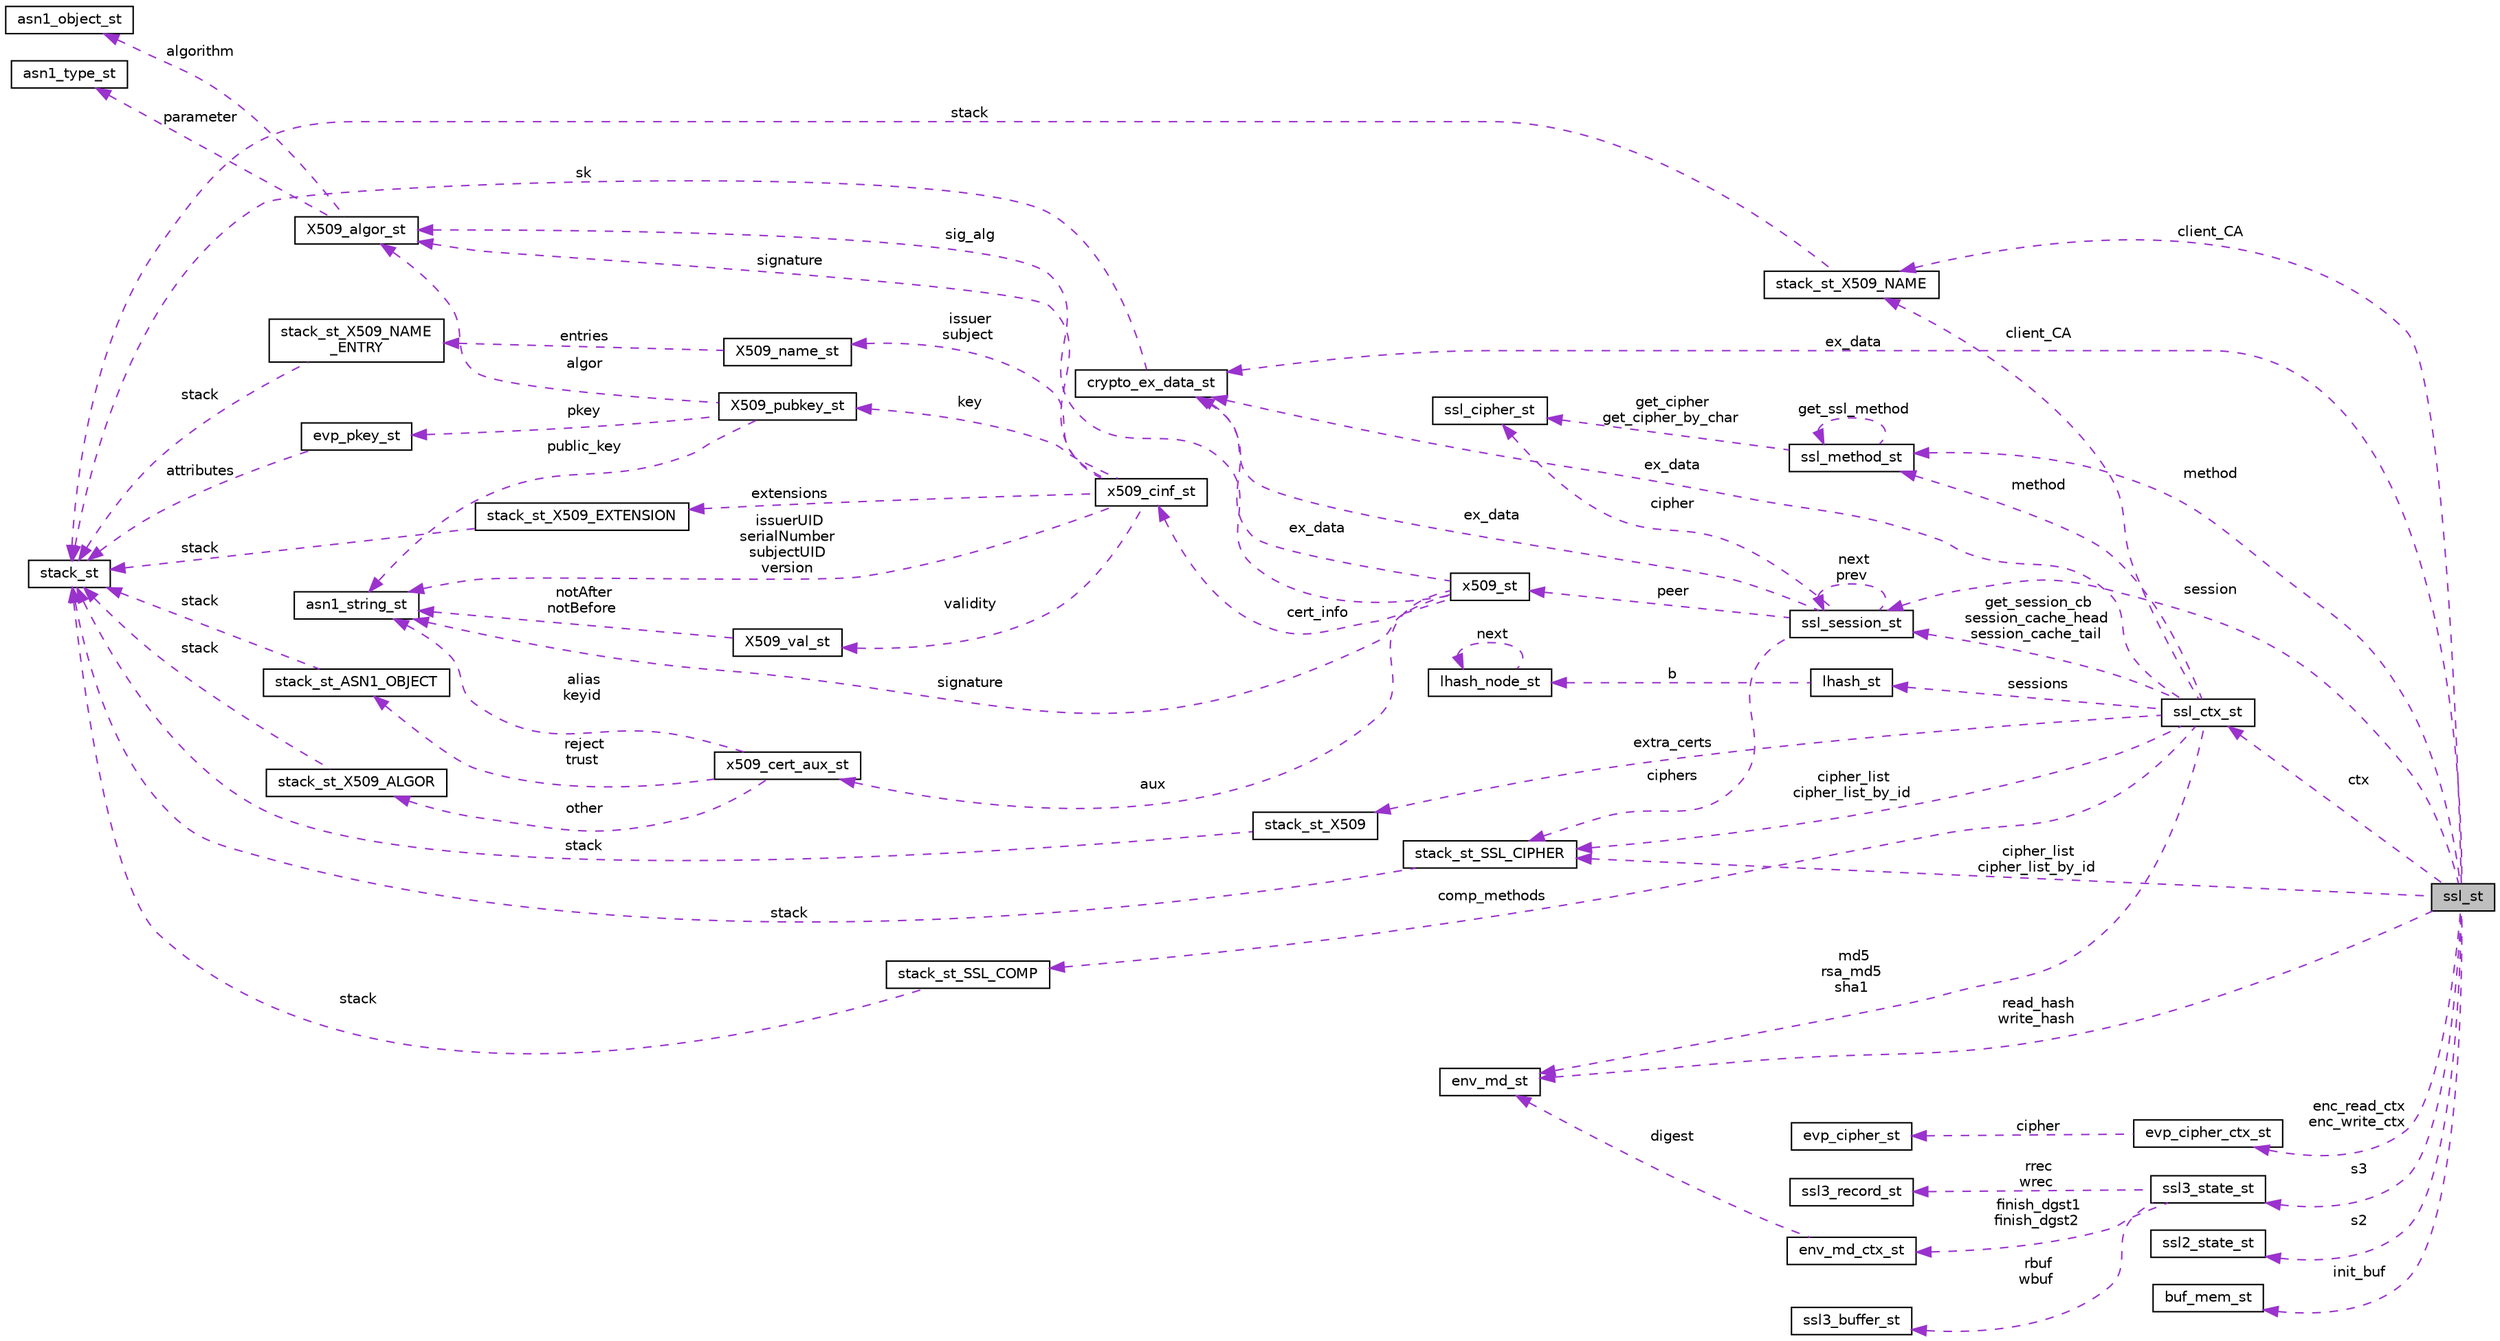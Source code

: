 digraph "ssl_st"
{
 // LATEX_PDF_SIZE
  edge [fontname="Helvetica",fontsize="10",labelfontname="Helvetica",labelfontsize="10"];
  node [fontname="Helvetica",fontsize="10",shape=record];
  rankdir="LR";
  Node1 [label="ssl_st",height=0.2,width=0.4,color="black", fillcolor="grey75", style="filled", fontcolor="black",tooltip=" "];
  Node2 -> Node1 [dir="back",color="darkorchid3",fontsize="10",style="dashed",label=" session" ,fontname="Helvetica"];
  Node2 [label="ssl_session_st",height=0.2,width=0.4,color="black", fillcolor="white", style="filled",URL="$ssl_8h.html#structssl__session__st",tooltip=" "];
  Node3 -> Node2 [dir="back",color="darkorchid3",fontsize="10",style="dashed",label=" cipher" ,fontname="Helvetica"];
  Node3 [label="ssl_cipher_st",height=0.2,width=0.4,color="black", fillcolor="white", style="filled",URL="$ssl_8h.html#structssl__cipher__st",tooltip=" "];
  Node4 -> Node2 [dir="back",color="darkorchid3",fontsize="10",style="dashed",label=" peer" ,fontname="Helvetica"];
  Node4 [label="x509_st",height=0.2,width=0.4,color="black", fillcolor="white", style="filled",URL="$x509_8h.html#structx509__st",tooltip=" "];
  Node5 -> Node4 [dir="back",color="darkorchid3",fontsize="10",style="dashed",label=" signature" ,fontname="Helvetica"];
  Node5 [label="asn1_string_st",height=0.2,width=0.4,color="black", fillcolor="white", style="filled",URL="$asn1_8h.html#structasn1__string__st",tooltip=" "];
  Node6 -> Node4 [dir="back",color="darkorchid3",fontsize="10",style="dashed",label=" cert_info" ,fontname="Helvetica"];
  Node6 [label="x509_cinf_st",height=0.2,width=0.4,color="black", fillcolor="white", style="filled",URL="$x509_8h.html#structx509__cinf__st",tooltip=" "];
  Node5 -> Node6 [dir="back",color="darkorchid3",fontsize="10",style="dashed",label=" issuerUID\nserialNumber\nsubjectUID\nversion" ,fontname="Helvetica"];
  Node7 -> Node6 [dir="back",color="darkorchid3",fontsize="10",style="dashed",label=" validity" ,fontname="Helvetica"];
  Node7 [label="X509_val_st",height=0.2,width=0.4,color="black", fillcolor="white", style="filled",URL="$x509_8h.html#struct_x509__val__st",tooltip=" "];
  Node5 -> Node7 [dir="back",color="darkorchid3",fontsize="10",style="dashed",label=" notAfter\nnotBefore" ,fontname="Helvetica"];
  Node8 -> Node6 [dir="back",color="darkorchid3",fontsize="10",style="dashed",label=" extensions" ,fontname="Helvetica"];
  Node8 [label="stack_st_X509_EXTENSION",height=0.2,width=0.4,color="black", fillcolor="white", style="filled",URL="$x509_8h.html#structstack__st___x509___e_x_t_e_n_s_i_o_n",tooltip=" "];
  Node9 -> Node8 [dir="back",color="darkorchid3",fontsize="10",style="dashed",label=" stack" ,fontname="Helvetica"];
  Node9 [label="stack_st",height=0.2,width=0.4,color="black", fillcolor="white", style="filled",URL="$structstack__st.html",tooltip=" "];
  Node10 -> Node6 [dir="back",color="darkorchid3",fontsize="10",style="dashed",label=" issuer\nsubject" ,fontname="Helvetica"];
  Node10 [label="X509_name_st",height=0.2,width=0.4,color="black", fillcolor="white", style="filled",URL="$x509_8h.html#struct_x509__name__st",tooltip=" "];
  Node11 -> Node10 [dir="back",color="darkorchid3",fontsize="10",style="dashed",label=" entries" ,fontname="Helvetica"];
  Node11 [label="stack_st_X509_NAME\l_ENTRY",height=0.2,width=0.4,color="black", fillcolor="white", style="filled",URL="$x509_8h.html#structstack__st___x509___n_a_m_e___e_n_t_r_y",tooltip=" "];
  Node9 -> Node11 [dir="back",color="darkorchid3",fontsize="10",style="dashed",label=" stack" ,fontname="Helvetica"];
  Node12 -> Node6 [dir="back",color="darkorchid3",fontsize="10",style="dashed",label=" key" ,fontname="Helvetica"];
  Node12 [label="X509_pubkey_st",height=0.2,width=0.4,color="black", fillcolor="white", style="filled",URL="$x509_8h.html#struct_x509__pubkey__st",tooltip=" "];
  Node5 -> Node12 [dir="back",color="darkorchid3",fontsize="10",style="dashed",label=" public_key" ,fontname="Helvetica"];
  Node13 -> Node12 [dir="back",color="darkorchid3",fontsize="10",style="dashed",label=" pkey" ,fontname="Helvetica"];
  Node13 [label="evp_pkey_st",height=0.2,width=0.4,color="black", fillcolor="white", style="filled",URL="$evp_8h.html#structevp__pkey__st",tooltip=" "];
  Node9 -> Node13 [dir="back",color="darkorchid3",fontsize="10",style="dashed",label=" attributes" ,fontname="Helvetica"];
  Node14 -> Node12 [dir="back",color="darkorchid3",fontsize="10",style="dashed",label=" algor" ,fontname="Helvetica"];
  Node14 [label="X509_algor_st",height=0.2,width=0.4,color="black", fillcolor="white", style="filled",URL="$x509_8h.html#struct_x509__algor__st",tooltip=" "];
  Node15 -> Node14 [dir="back",color="darkorchid3",fontsize="10",style="dashed",label=" algorithm" ,fontname="Helvetica"];
  Node15 [label="asn1_object_st",height=0.2,width=0.4,color="black", fillcolor="white", style="filled",URL="$asn1_8h.html#structasn1__object__st",tooltip=" "];
  Node16 -> Node14 [dir="back",color="darkorchid3",fontsize="10",style="dashed",label=" parameter" ,fontname="Helvetica"];
  Node16 [label="asn1_type_st",height=0.2,width=0.4,color="black", fillcolor="white", style="filled",URL="$asn1_8h.html#structasn1__type__st",tooltip=" "];
  Node14 -> Node6 [dir="back",color="darkorchid3",fontsize="10",style="dashed",label=" signature" ,fontname="Helvetica"];
  Node14 -> Node4 [dir="back",color="darkorchid3",fontsize="10",style="dashed",label=" sig_alg" ,fontname="Helvetica"];
  Node17 -> Node4 [dir="back",color="darkorchid3",fontsize="10",style="dashed",label=" aux" ,fontname="Helvetica"];
  Node17 [label="x509_cert_aux_st",height=0.2,width=0.4,color="black", fillcolor="white", style="filled",URL="$x509_8h.html#structx509__cert__aux__st",tooltip=" "];
  Node18 -> Node17 [dir="back",color="darkorchid3",fontsize="10",style="dashed",label=" reject\ntrust" ,fontname="Helvetica"];
  Node18 [label="stack_st_ASN1_OBJECT",height=0.2,width=0.4,color="black", fillcolor="white", style="filled",URL="$asn1_8h.html#structstack__st___a_s_n1___o_b_j_e_c_t",tooltip=" "];
  Node9 -> Node18 [dir="back",color="darkorchid3",fontsize="10",style="dashed",label=" stack" ,fontname="Helvetica"];
  Node5 -> Node17 [dir="back",color="darkorchid3",fontsize="10",style="dashed",label=" alias\nkeyid" ,fontname="Helvetica"];
  Node19 -> Node17 [dir="back",color="darkorchid3",fontsize="10",style="dashed",label=" other" ,fontname="Helvetica"];
  Node19 [label="stack_st_X509_ALGOR",height=0.2,width=0.4,color="black", fillcolor="white", style="filled",URL="$x509_8h.html#structstack__st___x509___a_l_g_o_r",tooltip=" "];
  Node9 -> Node19 [dir="back",color="darkorchid3",fontsize="10",style="dashed",label=" stack" ,fontname="Helvetica"];
  Node20 -> Node4 [dir="back",color="darkorchid3",fontsize="10",style="dashed",label=" ex_data" ,fontname="Helvetica"];
  Node20 [label="crypto_ex_data_st",height=0.2,width=0.4,color="black", fillcolor="white", style="filled",URL="$crypto_8h.html#structcrypto__ex__data__st",tooltip=" "];
  Node9 -> Node20 [dir="back",color="darkorchid3",fontsize="10",style="dashed",label=" sk" ,fontname="Helvetica"];
  Node2 -> Node2 [dir="back",color="darkorchid3",fontsize="10",style="dashed",label=" next\nprev" ,fontname="Helvetica"];
  Node21 -> Node2 [dir="back",color="darkorchid3",fontsize="10",style="dashed",label=" ciphers" ,fontname="Helvetica"];
  Node21 [label="stack_st_SSL_CIPHER",height=0.2,width=0.4,color="black", fillcolor="white", style="filled",URL="$ssl_8h.html#structstack__st___s_s_l___c_i_p_h_e_r",tooltip=" "];
  Node9 -> Node21 [dir="back",color="darkorchid3",fontsize="10",style="dashed",label=" stack" ,fontname="Helvetica"];
  Node20 -> Node2 [dir="back",color="darkorchid3",fontsize="10",style="dashed",label=" ex_data" ,fontname="Helvetica"];
  Node22 -> Node1 [dir="back",color="darkorchid3",fontsize="10",style="dashed",label=" ctx" ,fontname="Helvetica"];
  Node22 [label="ssl_ctx_st",height=0.2,width=0.4,color="black", fillcolor="white", style="filled",URL="$structssl__ctx__st.html",tooltip=" "];
  Node23 -> Node22 [dir="back",color="darkorchid3",fontsize="10",style="dashed",label=" comp_methods" ,fontname="Helvetica"];
  Node23 [label="stack_st_SSL_COMP",height=0.2,width=0.4,color="black", fillcolor="white", style="filled",URL="$ssl_8h.html#structstack__st___s_s_l___c_o_m_p",tooltip=" "];
  Node9 -> Node23 [dir="back",color="darkorchid3",fontsize="10",style="dashed",label=" stack" ,fontname="Helvetica"];
  Node2 -> Node22 [dir="back",color="darkorchid3",fontsize="10",style="dashed",label=" get_session_cb\nsession_cache_head\nsession_cache_tail" ,fontname="Helvetica"];
  Node24 -> Node22 [dir="back",color="darkorchid3",fontsize="10",style="dashed",label=" md5\nrsa_md5\nsha1" ,fontname="Helvetica"];
  Node24 [label="env_md_st",height=0.2,width=0.4,color="black", fillcolor="white", style="filled",URL="$structenv__md__st.html",tooltip=" "];
  Node21 -> Node22 [dir="back",color="darkorchid3",fontsize="10",style="dashed",label=" cipher_list\ncipher_list_by_id" ,fontname="Helvetica"];
  Node25 -> Node22 [dir="back",color="darkorchid3",fontsize="10",style="dashed",label=" method" ,fontname="Helvetica"];
  Node25 [label="ssl_method_st",height=0.2,width=0.4,color="black", fillcolor="white", style="filled",URL="$structssl__method__st.html",tooltip=" "];
  Node3 -> Node25 [dir="back",color="darkorchid3",fontsize="10",style="dashed",label=" get_cipher\nget_cipher_by_char" ,fontname="Helvetica"];
  Node25 -> Node25 [dir="back",color="darkorchid3",fontsize="10",style="dashed",label=" get_ssl_method" ,fontname="Helvetica"];
  Node26 -> Node22 [dir="back",color="darkorchid3",fontsize="10",style="dashed",label=" client_CA" ,fontname="Helvetica"];
  Node26 [label="stack_st_X509_NAME",height=0.2,width=0.4,color="black", fillcolor="white", style="filled",URL="$x509_8h.html#structstack__st___x509___n_a_m_e",tooltip=" "];
  Node9 -> Node26 [dir="back",color="darkorchid3",fontsize="10",style="dashed",label=" stack" ,fontname="Helvetica"];
  Node27 -> Node22 [dir="back",color="darkorchid3",fontsize="10",style="dashed",label=" extra_certs" ,fontname="Helvetica"];
  Node27 [label="stack_st_X509",height=0.2,width=0.4,color="black", fillcolor="white", style="filled",URL="$x509_8h.html#structstack__st___x509",tooltip=" "];
  Node9 -> Node27 [dir="back",color="darkorchid3",fontsize="10",style="dashed",label=" stack" ,fontname="Helvetica"];
  Node20 -> Node22 [dir="back",color="darkorchid3",fontsize="10",style="dashed",label=" ex_data" ,fontname="Helvetica"];
  Node28 -> Node22 [dir="back",color="darkorchid3",fontsize="10",style="dashed",label=" sessions" ,fontname="Helvetica"];
  Node28 [label="lhash_st",height=0.2,width=0.4,color="black", fillcolor="white", style="filled",URL="$structlhash__st.html",tooltip=" "];
  Node29 -> Node28 [dir="back",color="darkorchid3",fontsize="10",style="dashed",label=" b" ,fontname="Helvetica"];
  Node29 [label="lhash_node_st",height=0.2,width=0.4,color="black", fillcolor="white", style="filled",URL="$lhash_8h.html#structlhash__node__st",tooltip=" "];
  Node29 -> Node29 [dir="back",color="darkorchid3",fontsize="10",style="dashed",label=" next" ,fontname="Helvetica"];
  Node24 -> Node1 [dir="back",color="darkorchid3",fontsize="10",style="dashed",label=" read_hash\nwrite_hash" ,fontname="Helvetica"];
  Node21 -> Node1 [dir="back",color="darkorchid3",fontsize="10",style="dashed",label=" cipher_list\ncipher_list_by_id" ,fontname="Helvetica"];
  Node25 -> Node1 [dir="back",color="darkorchid3",fontsize="10",style="dashed",label=" method" ,fontname="Helvetica"];
  Node26 -> Node1 [dir="back",color="darkorchid3",fontsize="10",style="dashed",label=" client_CA" ,fontname="Helvetica"];
  Node30 -> Node1 [dir="back",color="darkorchid3",fontsize="10",style="dashed",label=" enc_read_ctx\nenc_write_ctx" ,fontname="Helvetica"];
  Node30 [label="evp_cipher_ctx_st",height=0.2,width=0.4,color="black", fillcolor="white", style="filled",URL="$evp_8h.html#structevp__cipher__ctx__st",tooltip=" "];
  Node31 -> Node30 [dir="back",color="darkorchid3",fontsize="10",style="dashed",label=" cipher" ,fontname="Helvetica"];
  Node31 [label="evp_cipher_st",height=0.2,width=0.4,color="black", fillcolor="white", style="filled",URL="$structevp__cipher__st.html",tooltip=" "];
  Node32 -> Node1 [dir="back",color="darkorchid3",fontsize="10",style="dashed",label=" s3" ,fontname="Helvetica"];
  Node32 [label="ssl3_state_st",height=0.2,width=0.4,color="black", fillcolor="white", style="filled",URL="$ssl3_8h.html#structssl3__state__st",tooltip=" "];
  Node33 -> Node32 [dir="back",color="darkorchid3",fontsize="10",style="dashed",label=" finish_dgst1\nfinish_dgst2" ,fontname="Helvetica"];
  Node33 [label="env_md_ctx_st",height=0.2,width=0.4,color="black", fillcolor="white", style="filled",URL="$evp_8h.html#structenv__md__ctx__st",tooltip=" "];
  Node24 -> Node33 [dir="back",color="darkorchid3",fontsize="10",style="dashed",label=" digest" ,fontname="Helvetica"];
  Node34 -> Node32 [dir="back",color="darkorchid3",fontsize="10",style="dashed",label=" rbuf\nwbuf" ,fontname="Helvetica"];
  Node34 [label="ssl3_buffer_st",height=0.2,width=0.4,color="black", fillcolor="white", style="filled",URL="$ssl3_8h.html#structssl3__buffer__st",tooltip=" "];
  Node35 -> Node32 [dir="back",color="darkorchid3",fontsize="10",style="dashed",label=" rrec\nwrec" ,fontname="Helvetica"];
  Node35 [label="ssl3_record_st",height=0.2,width=0.4,color="black", fillcolor="white", style="filled",URL="$ssl3_8h.html#structssl3__record__st",tooltip=" "];
  Node20 -> Node1 [dir="back",color="darkorchid3",fontsize="10",style="dashed",label=" ex_data" ,fontname="Helvetica"];
  Node36 -> Node1 [dir="back",color="darkorchid3",fontsize="10",style="dashed",label=" s2" ,fontname="Helvetica"];
  Node36 [label="ssl2_state_st",height=0.2,width=0.4,color="black", fillcolor="white", style="filled",URL="$ssl2_8h.html#structssl2__state__st",tooltip=" "];
  Node37 -> Node1 [dir="back",color="darkorchid3",fontsize="10",style="dashed",label=" init_buf" ,fontname="Helvetica"];
  Node37 [label="buf_mem_st",height=0.2,width=0.4,color="black", fillcolor="white", style="filled",URL="$buffer_8h.html#structbuf__mem__st",tooltip=" "];
}
